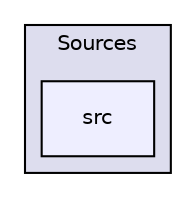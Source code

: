 digraph "Sources/src" {
  compound=true
  node [ fontsize="10", fontname="Helvetica"];
  edge [ labelfontsize="10", labelfontname="Helvetica"];
  subgraph clusterdir_937900b87e0c7a5fa01190c395fb83f7 {
    graph [ bgcolor="#ddddee", pencolor="black", label="Sources" fontname="Helvetica", fontsize="10", URL="dir_937900b87e0c7a5fa01190c395fb83f7.html"]
  dir_bbacd71b56b93698bdacc88a3224f80f [shape=box, label="src", style="filled", fillcolor="#eeeeff", pencolor="black", URL="dir_bbacd71b56b93698bdacc88a3224f80f.html"];
  }
}
